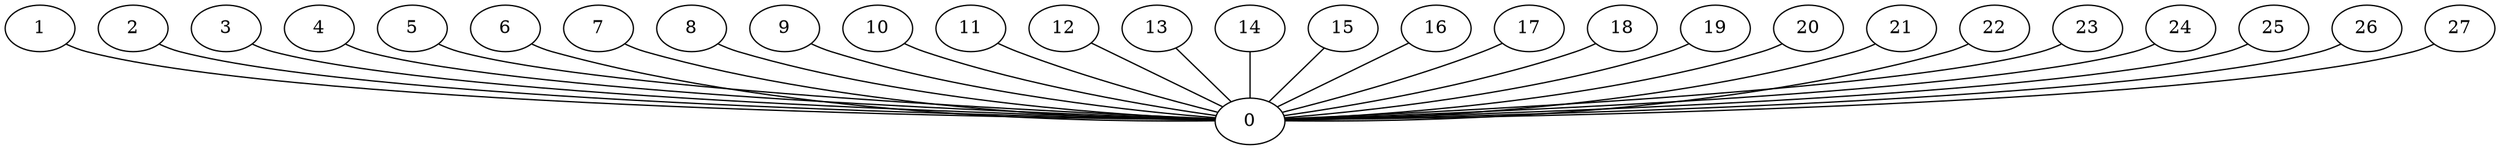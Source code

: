 graph G {
0;
1;
2;
3;
4;
5;
6;
7;
8;
9;
10;
11;
12;
13;
14;
15;
16;
17;
18;
19;
20;
21;
22;
23;
24;
25;
26;
27;
1--0 ;
2--0 ;
5--0 ;
4--0 ;
3--0 ;
6--0 ;
8--0 ;
7--0 ;
10--0 ;
9--0 ;
11--0 ;
14--0 ;
13--0 ;
12--0 ;
16--0 ;
15--0 ;
17--0 ;
18--0 ;
20--0 ;
19--0 ;
21--0 ;
24--0 ;
23--0 ;
22--0 ;
25--0 ;
26--0 ;
27--0 ;
}
